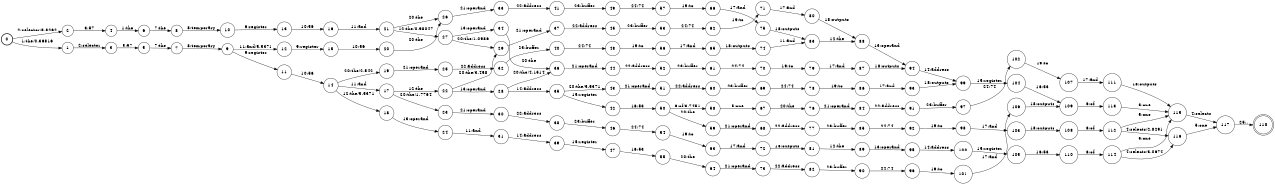 digraph FST {
rankdir = LR;
size = "8.5,11";
label = "";
center = 1;
orientation = Portrait;
ranksep = "0.4";
nodesep = "0.25";
0 [label = "0", shape = circle, style = bold, fontsize = 14]
	0 -> 1 [label = "1:the/0.36816", fontsize = 14];
	0 -> 2 [label = "2:selector/3.8262", fontsize = 14];
1 [label = "1", shape = circle, style = solid, fontsize = 14]
	1 -> 3 [label = "2:selector", fontsize = 14];
2 [label = "2", shape = circle, style = solid, fontsize = 14]
	2 -> 4 [label = "3:57", fontsize = 14];
3 [label = "3", shape = circle, style = solid, fontsize = 14]
	3 -> 5 [label = "3:57", fontsize = 14];
4 [label = "4", shape = circle, style = solid, fontsize = 14]
	4 -> 6 [label = "1:the", fontsize = 14];
5 [label = "5", shape = circle, style = solid, fontsize = 14]
	5 -> 7 [label = "7:the", fontsize = 14];
6 [label = "6", shape = circle, style = solid, fontsize = 14]
	6 -> 8 [label = "7:the", fontsize = 14];
7 [label = "7", shape = circle, style = solid, fontsize = 14]
	7 -> 9 [label = "8:temporary", fontsize = 14];
8 [label = "8", shape = circle, style = solid, fontsize = 14]
	8 -> 10 [label = "8:temporary", fontsize = 14];
9 [label = "9", shape = circle, style = solid, fontsize = 14]
	9 -> 11 [label = "9:register", fontsize = 14];
	9 -> 12 [label = "11:and/5.5371", fontsize = 14];
10 [label = "10", shape = circle, style = solid, fontsize = 14]
	10 -> 13 [label = "9:register", fontsize = 14];
11 [label = "11", shape = circle, style = solid, fontsize = 14]
	11 -> 14 [label = "10:56", fontsize = 14];
12 [label = "12", shape = circle, style = solid, fontsize = 14]
	12 -> 15 [label = "9:register", fontsize = 14];
13 [label = "13", shape = circle, style = solid, fontsize = 14]
	13 -> 16 [label = "10:56", fontsize = 14];
14 [label = "14", shape = circle, style = solid, fontsize = 14]
	14 -> 18 [label = "12:the/5.5371", fontsize = 14];
	14 -> 19 [label = "20:the/2.542", fontsize = 14];
	14 -> 17 [label = "11:and", fontsize = 14];
15 [label = "15", shape = circle, style = solid, fontsize = 14]
	15 -> 20 [label = "10:56", fontsize = 14];
16 [label = "16", shape = circle, style = solid, fontsize = 14]
	16 -> 21 [label = "11:and", fontsize = 14];
17 [label = "17", shape = circle, style = solid, fontsize = 14]
	17 -> 22 [label = "12:the", fontsize = 14];
	17 -> 23 [label = "20:the/1.7764", fontsize = 14];
18 [label = "18", shape = circle, style = solid, fontsize = 14]
	18 -> 24 [label = "13:operand", fontsize = 14];
19 [label = "19", shape = circle, style = solid, fontsize = 14]
	19 -> 25 [label = "21:operand", fontsize = 14];
20 [label = "20", shape = circle, style = solid, fontsize = 14]
	20 -> 26 [label = "20:the", fontsize = 14];
21 [label = "21", shape = circle, style = solid, fontsize = 14]
	21 -> 27 [label = "12:the/0.98047", fontsize = 14];
	21 -> 26 [label = "20:the", fontsize = 14];
22 [label = "22", shape = circle, style = solid, fontsize = 14]
	22 -> 29 [label = "20:the/3.458", fontsize = 14];
	22 -> 28 [label = "13:operand", fontsize = 14];
23 [label = "23", shape = circle, style = solid, fontsize = 14]
	23 -> 30 [label = "21:operand", fontsize = 14];
24 [label = "24", shape = circle, style = solid, fontsize = 14]
	24 -> 31 [label = "11:and", fontsize = 14];
25 [label = "25", shape = circle, style = solid, fontsize = 14]
	25 -> 32 [label = "22:address", fontsize = 14];
26 [label = "26", shape = circle, style = solid, fontsize = 14]
	26 -> 33 [label = "21:operand", fontsize = 14];
27 [label = "27", shape = circle, style = solid, fontsize = 14]
	27 -> 29 [label = "20:the/1.0986", fontsize = 14];
	27 -> 34 [label = "13:operand", fontsize = 14];
28 [label = "28", shape = circle, style = solid, fontsize = 14]
	28 -> 36 [label = "20:the/4.1514", fontsize = 14];
	28 -> 35 [label = "14:address", fontsize = 14];
29 [label = "29", shape = circle, style = solid, fontsize = 14]
	29 -> 37 [label = "21:operand", fontsize = 14];
30 [label = "30", shape = circle, style = solid, fontsize = 14]
	30 -> 38 [label = "22:address", fontsize = 14];
31 [label = "31", shape = circle, style = solid, fontsize = 14]
	31 -> 39 [label = "14:address", fontsize = 14];
32 [label = "32", shape = circle, style = solid, fontsize = 14]
	32 -> 40 [label = "23:buffer", fontsize = 14];
33 [label = "33", shape = circle, style = solid, fontsize = 14]
	33 -> 41 [label = "22:address", fontsize = 14];
34 [label = "34", shape = circle, style = solid, fontsize = 14]
	34 -> 36 [label = "20:the", fontsize = 14];
35 [label = "35", shape = circle, style = solid, fontsize = 14]
	35 -> 43 [label = "20:the/5.5371", fontsize = 14];
	35 -> 42 [label = "15:register", fontsize = 14];
36 [label = "36", shape = circle, style = solid, fontsize = 14]
	36 -> 44 [label = "21:operand", fontsize = 14];
37 [label = "37", shape = circle, style = solid, fontsize = 14]
	37 -> 45 [label = "22:address", fontsize = 14];
38 [label = "38", shape = circle, style = solid, fontsize = 14]
	38 -> 46 [label = "23:buffer", fontsize = 14];
39 [label = "39", shape = circle, style = solid, fontsize = 14]
	39 -> 47 [label = "15:register", fontsize = 14];
40 [label = "40", shape = circle, style = solid, fontsize = 14]
	40 -> 48 [label = "24:74", fontsize = 14];
41 [label = "41", shape = circle, style = solid, fontsize = 14]
	41 -> 49 [label = "23:buffer", fontsize = 14];
42 [label = "42", shape = circle, style = solid, fontsize = 14]
	42 -> 50 [label = "16:53", fontsize = 14];
43 [label = "43", shape = circle, style = solid, fontsize = 14]
	43 -> 51 [label = "21:operand", fontsize = 14];
44 [label = "44", shape = circle, style = solid, fontsize = 14]
	44 -> 52 [label = "22:address", fontsize = 14];
45 [label = "45", shape = circle, style = solid, fontsize = 14]
	45 -> 53 [label = "23:buffer", fontsize = 14];
46 [label = "46", shape = circle, style = solid, fontsize = 14]
	46 -> 54 [label = "24:74", fontsize = 14];
47 [label = "47", shape = circle, style = solid, fontsize = 14]
	47 -> 55 [label = "16:53", fontsize = 14];
48 [label = "48", shape = circle, style = solid, fontsize = 14]
	48 -> 56 [label = "19:to", fontsize = 14];
49 [label = "49", shape = circle, style = solid, fontsize = 14]
	49 -> 57 [label = "24:74", fontsize = 14];
50 [label = "50", shape = circle, style = solid, fontsize = 14]
	50 -> 59 [label = "20:the", fontsize = 14];
	50 -> 58 [label = "6:of/3.7451", fontsize = 14];
51 [label = "51", shape = circle, style = solid, fontsize = 14]
	51 -> 60 [label = "22:address", fontsize = 14];
52 [label = "52", shape = circle, style = solid, fontsize = 14]
	52 -> 61 [label = "23:buffer", fontsize = 14];
53 [label = "53", shape = circle, style = solid, fontsize = 14]
	53 -> 62 [label = "24:74", fontsize = 14];
54 [label = "54", shape = circle, style = solid, fontsize = 14]
	54 -> 63 [label = "19:to", fontsize = 14];
55 [label = "55", shape = circle, style = solid, fontsize = 14]
	55 -> 64 [label = "20:the", fontsize = 14];
56 [label = "56", shape = circle, style = solid, fontsize = 14]
	56 -> 65 [label = "17:and", fontsize = 14];
57 [label = "57", shape = circle, style = solid, fontsize = 14]
	57 -> 66 [label = "19:to", fontsize = 14];
58 [label = "58", shape = circle, style = solid, fontsize = 14]
	58 -> 67 [label = "5:one", fontsize = 14];
59 [label = "59", shape = circle, style = solid, fontsize = 14]
	59 -> 68 [label = "21:operand", fontsize = 14];
60 [label = "60", shape = circle, style = solid, fontsize = 14]
	60 -> 69 [label = "23:buffer", fontsize = 14];
61 [label = "61", shape = circle, style = solid, fontsize = 14]
	61 -> 70 [label = "24:74", fontsize = 14];
62 [label = "62", shape = circle, style = solid, fontsize = 14]
	62 -> 71 [label = "19:to", fontsize = 14];
63 [label = "63", shape = circle, style = solid, fontsize = 14]
	63 -> 72 [label = "17:and", fontsize = 14];
64 [label = "64", shape = circle, style = solid, fontsize = 14]
	64 -> 73 [label = "21:operand", fontsize = 14];
65 [label = "65", shape = circle, style = solid, fontsize = 14]
	65 -> 74 [label = "18:outputs", fontsize = 14];
66 [label = "66", shape = circle, style = solid, fontsize = 14]
	66 -> 75 [label = "17:and", fontsize = 14];
67 [label = "67", shape = circle, style = solid, fontsize = 14]
	67 -> 76 [label = "20:the", fontsize = 14];
68 [label = "68", shape = circle, style = solid, fontsize = 14]
	68 -> 77 [label = "22:address", fontsize = 14];
69 [label = "69", shape = circle, style = solid, fontsize = 14]
	69 -> 78 [label = "24:74", fontsize = 14];
70 [label = "70", shape = circle, style = solid, fontsize = 14]
	70 -> 79 [label = "19:to", fontsize = 14];
71 [label = "71", shape = circle, style = solid, fontsize = 14]
	71 -> 80 [label = "17:and", fontsize = 14];
72 [label = "72", shape = circle, style = solid, fontsize = 14]
	72 -> 81 [label = "18:outputs", fontsize = 14];
73 [label = "73", shape = circle, style = solid, fontsize = 14]
	73 -> 82 [label = "22:address", fontsize = 14];
74 [label = "74", shape = circle, style = solid, fontsize = 14]
	74 -> 83 [label = "11:and", fontsize = 14];
75 [label = "75", shape = circle, style = solid, fontsize = 14]
	75 -> 83 [label = "18:outputs", fontsize = 14];
76 [label = "76", shape = circle, style = solid, fontsize = 14]
	76 -> 84 [label = "21:operand", fontsize = 14];
77 [label = "77", shape = circle, style = solid, fontsize = 14]
	77 -> 85 [label = "23:buffer", fontsize = 14];
78 [label = "78", shape = circle, style = solid, fontsize = 14]
	78 -> 86 [label = "19:to", fontsize = 14];
79 [label = "79", shape = circle, style = solid, fontsize = 14]
	79 -> 87 [label = "17:and", fontsize = 14];
80 [label = "80", shape = circle, style = solid, fontsize = 14]
	80 -> 88 [label = "18:outputs", fontsize = 14];
81 [label = "81", shape = circle, style = solid, fontsize = 14]
	81 -> 89 [label = "12:the", fontsize = 14];
82 [label = "82", shape = circle, style = solid, fontsize = 14]
	82 -> 90 [label = "23:buffer", fontsize = 14];
83 [label = "83", shape = circle, style = solid, fontsize = 14]
	83 -> 88 [label = "12:the", fontsize = 14];
84 [label = "84", shape = circle, style = solid, fontsize = 14]
	84 -> 91 [label = "22:address", fontsize = 14];
85 [label = "85", shape = circle, style = solid, fontsize = 14]
	85 -> 92 [label = "24:74", fontsize = 14];
86 [label = "86", shape = circle, style = solid, fontsize = 14]
	86 -> 93 [label = "17:and", fontsize = 14];
87 [label = "87", shape = circle, style = solid, fontsize = 14]
	87 -> 94 [label = "18:outputs", fontsize = 14];
88 [label = "88", shape = circle, style = solid, fontsize = 14]
	88 -> 94 [label = "13:operand", fontsize = 14];
89 [label = "89", shape = circle, style = solid, fontsize = 14]
	89 -> 95 [label = "13:operand", fontsize = 14];
90 [label = "90", shape = circle, style = solid, fontsize = 14]
	90 -> 96 [label = "24:74", fontsize = 14];
91 [label = "91", shape = circle, style = solid, fontsize = 14]
	91 -> 97 [label = "23:buffer", fontsize = 14];
92 [label = "92", shape = circle, style = solid, fontsize = 14]
	92 -> 98 [label = "19:to", fontsize = 14];
93 [label = "93", shape = circle, style = solid, fontsize = 14]
	93 -> 99 [label = "18:outputs", fontsize = 14];
94 [label = "94", shape = circle, style = solid, fontsize = 14]
	94 -> 99 [label = "14:address", fontsize = 14];
95 [label = "95", shape = circle, style = solid, fontsize = 14]
	95 -> 100 [label = "14:address", fontsize = 14];
96 [label = "96", shape = circle, style = solid, fontsize = 14]
	96 -> 101 [label = "19:to", fontsize = 14];
97 [label = "97", shape = circle, style = solid, fontsize = 14]
	97 -> 102 [label = "24:74", fontsize = 14];
98 [label = "98", shape = circle, style = solid, fontsize = 14]
	98 -> 103 [label = "17:and", fontsize = 14];
99 [label = "99", shape = circle, style = solid, fontsize = 14]
	99 -> 104 [label = "15:register", fontsize = 14];
100 [label = "100", shape = circle, style = solid, fontsize = 14]
	100 -> 105 [label = "15:register", fontsize = 14];
101 [label = "101", shape = circle, style = solid, fontsize = 14]
	101 -> 106 [label = "17:and", fontsize = 14];
102 [label = "102", shape = circle, style = solid, fontsize = 14]
	102 -> 107 [label = "19:to", fontsize = 14];
103 [label = "103", shape = circle, style = solid, fontsize = 14]
	103 -> 108 [label = "18:outputs", fontsize = 14];
104 [label = "104", shape = circle, style = solid, fontsize = 14]
	104 -> 109 [label = "16:53", fontsize = 14];
105 [label = "105", shape = circle, style = solid, fontsize = 14]
	105 -> 110 [label = "16:53", fontsize = 14];
106 [label = "106", shape = circle, style = solid, fontsize = 14]
	106 -> 109 [label = "18:outputs", fontsize = 14];
107 [label = "107", shape = circle, style = solid, fontsize = 14]
	107 -> 111 [label = "17:and", fontsize = 14];
108 [label = "108", shape = circle, style = solid, fontsize = 14]
	108 -> 112 [label = "6:of", fontsize = 14];
109 [label = "109", shape = circle, style = solid, fontsize = 14]
	109 -> 113 [label = "6:of", fontsize = 14];
110 [label = "110", shape = circle, style = solid, fontsize = 14]
	110 -> 114 [label = "6:of", fontsize = 14];
111 [label = "111", shape = circle, style = solid, fontsize = 14]
	111 -> 115 [label = "18:outputs", fontsize = 14];
112 [label = "112", shape = circle, style = solid, fontsize = 14]
	112 -> 116 [label = "4:selects/2.8291", fontsize = 14];
	112 -> 115 [label = "5:one", fontsize = 14];
113 [label = "113", shape = circle, style = solid, fontsize = 14]
	113 -> 115 [label = "5:one", fontsize = 14];
114 [label = "114", shape = circle, style = solid, fontsize = 14]
	114 -> 116 [label = "4:selects/3.0674", fontsize = 14];
	114 -> 115 [label = "5:one", fontsize = 14];
115 [label = "115", shape = circle, style = solid, fontsize = 14]
	115 -> 117 [label = "4:selects", fontsize = 14];
116 [label = "116", shape = circle, style = solid, fontsize = 14]
	116 -> 117 [label = "5:one", fontsize = 14];
117 [label = "117", shape = circle, style = solid, fontsize = 14]
	117 -> 118 [label = "25:.", fontsize = 14];
118 [label = "118", shape = doublecircle, style = solid, fontsize = 14]
}
